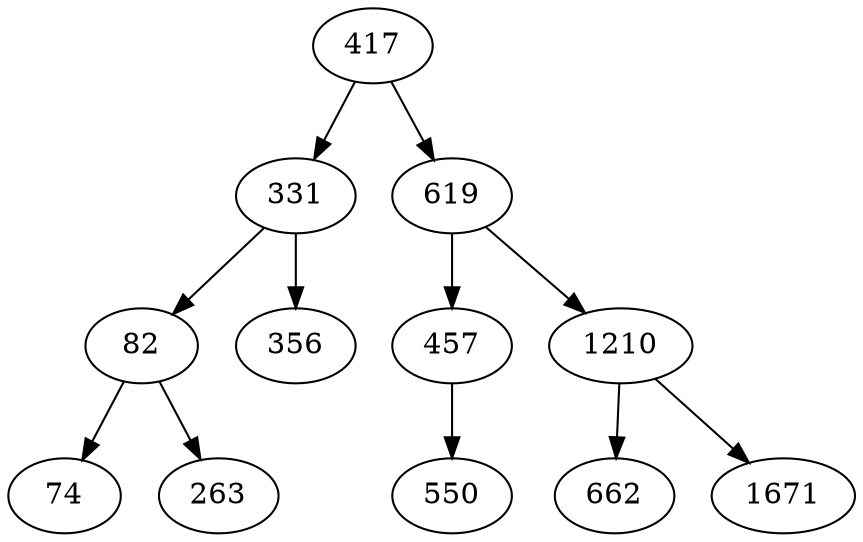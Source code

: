 digraph AVLBaum
{
417 -> 331;
417 -> 619;
331 -> 82;
331 -> 356;
82 -> 74;
82 -> 263;
619 -> 457;
619 -> 1210;
457 -> 550;
1210 -> 662;
1210 -> 1671;
}

